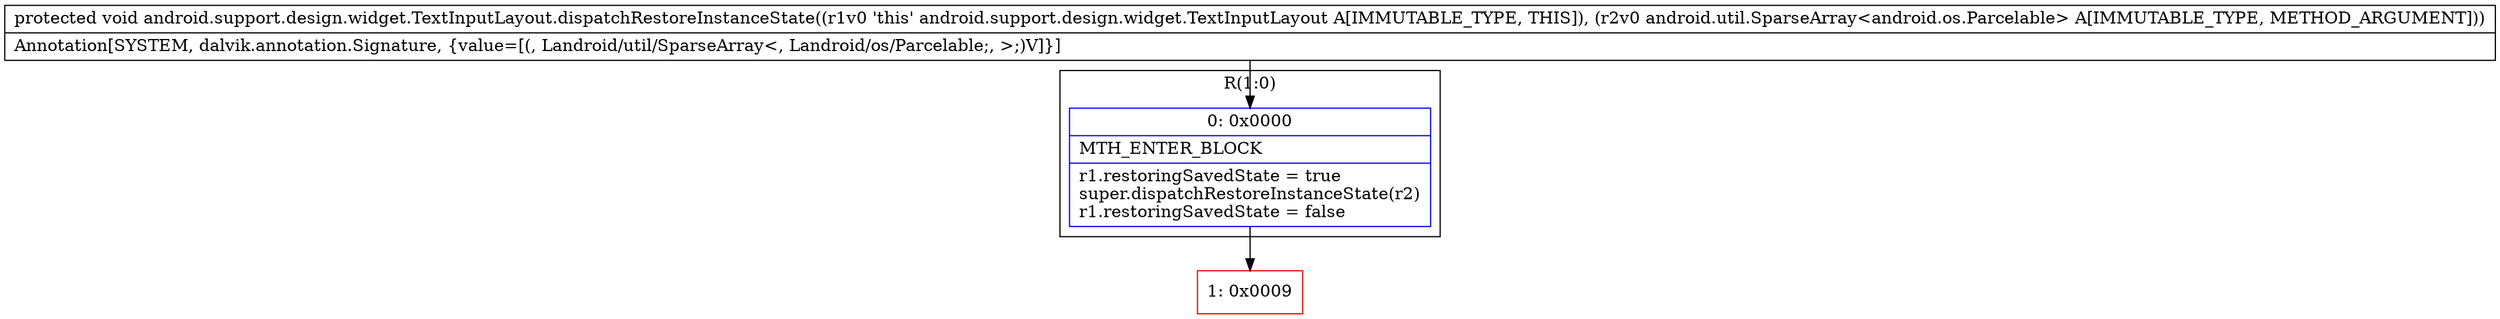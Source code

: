digraph "CFG forandroid.support.design.widget.TextInputLayout.dispatchRestoreInstanceState(Landroid\/util\/SparseArray;)V" {
subgraph cluster_Region_1493782479 {
label = "R(1:0)";
node [shape=record,color=blue];
Node_0 [shape=record,label="{0\:\ 0x0000|MTH_ENTER_BLOCK\l|r1.restoringSavedState = true\lsuper.dispatchRestoreInstanceState(r2)\lr1.restoringSavedState = false\l}"];
}
Node_1 [shape=record,color=red,label="{1\:\ 0x0009}"];
MethodNode[shape=record,label="{protected void android.support.design.widget.TextInputLayout.dispatchRestoreInstanceState((r1v0 'this' android.support.design.widget.TextInputLayout A[IMMUTABLE_TYPE, THIS]), (r2v0 android.util.SparseArray\<android.os.Parcelable\> A[IMMUTABLE_TYPE, METHOD_ARGUMENT]))  | Annotation[SYSTEM, dalvik.annotation.Signature, \{value=[(, Landroid\/util\/SparseArray\<, Landroid\/os\/Parcelable;, \>;)V]\}]\l}"];
MethodNode -> Node_0;
Node_0 -> Node_1;
}

